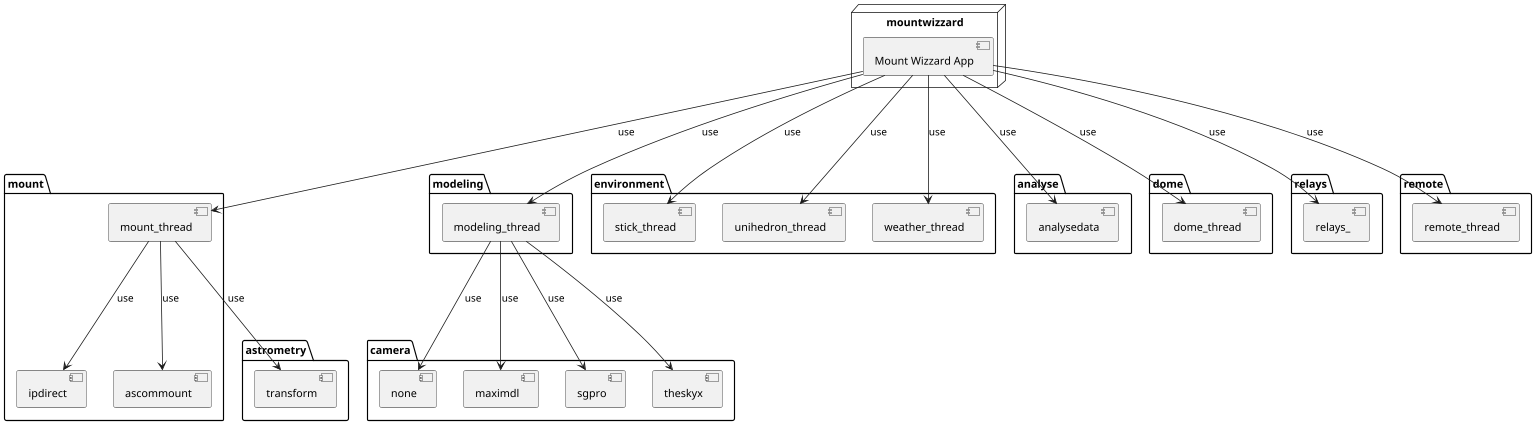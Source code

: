 @startuml

scale max 1536 width
hide stereotype

node "mountwizzard" {
    [Mount Wizzard App]
}

package "mount" {
    [mount_thread] ---> [ipdirect] : use
    [mount_thread] ---> [ascommount] : use
}

package "astrometry" {
    [transform]
}

package "modeling" {
    [modeling_thread]
}

package "environment" {
    [stick_thread]
    [unihedron_thread]
    [weather_thread]
}

package "camera" {
    [none]
    [maximdl]
    [sgpro]
    [theskyx]
}

package "analyse" {
    [analysedata]
}

package "dome" {
    [dome_thread]
}

package "relays" {
    [relays_]
}

package "remote" {
    [remote_thread]
}

[Mount Wizzard App] ---> [mount_thread] : use
[Mount Wizzard App] ---> [stick_thread] : use
[Mount Wizzard App] ---> [weather_thread] : use
[Mount Wizzard App] ---> [unihedron_thread] : use
[Mount Wizzard App] ---> [modeling_thread] : use
[Mount Wizzard App] ---> [remote_thread] : use
[Mount Wizzard App] ---> [dome_thread] : use
[Mount Wizzard App] ---> [relays_] : use
[Mount Wizzard App] ---> [analysedata] : use

[mount_thread] ---> [transform] : use

[modeling_thread] ---> [none] : use
[modeling_thread] ---> [maximdl] : use
[modeling_thread] ---> [sgpro] : use
[modeling_thread] ---> [theskyx] : use



@enduml